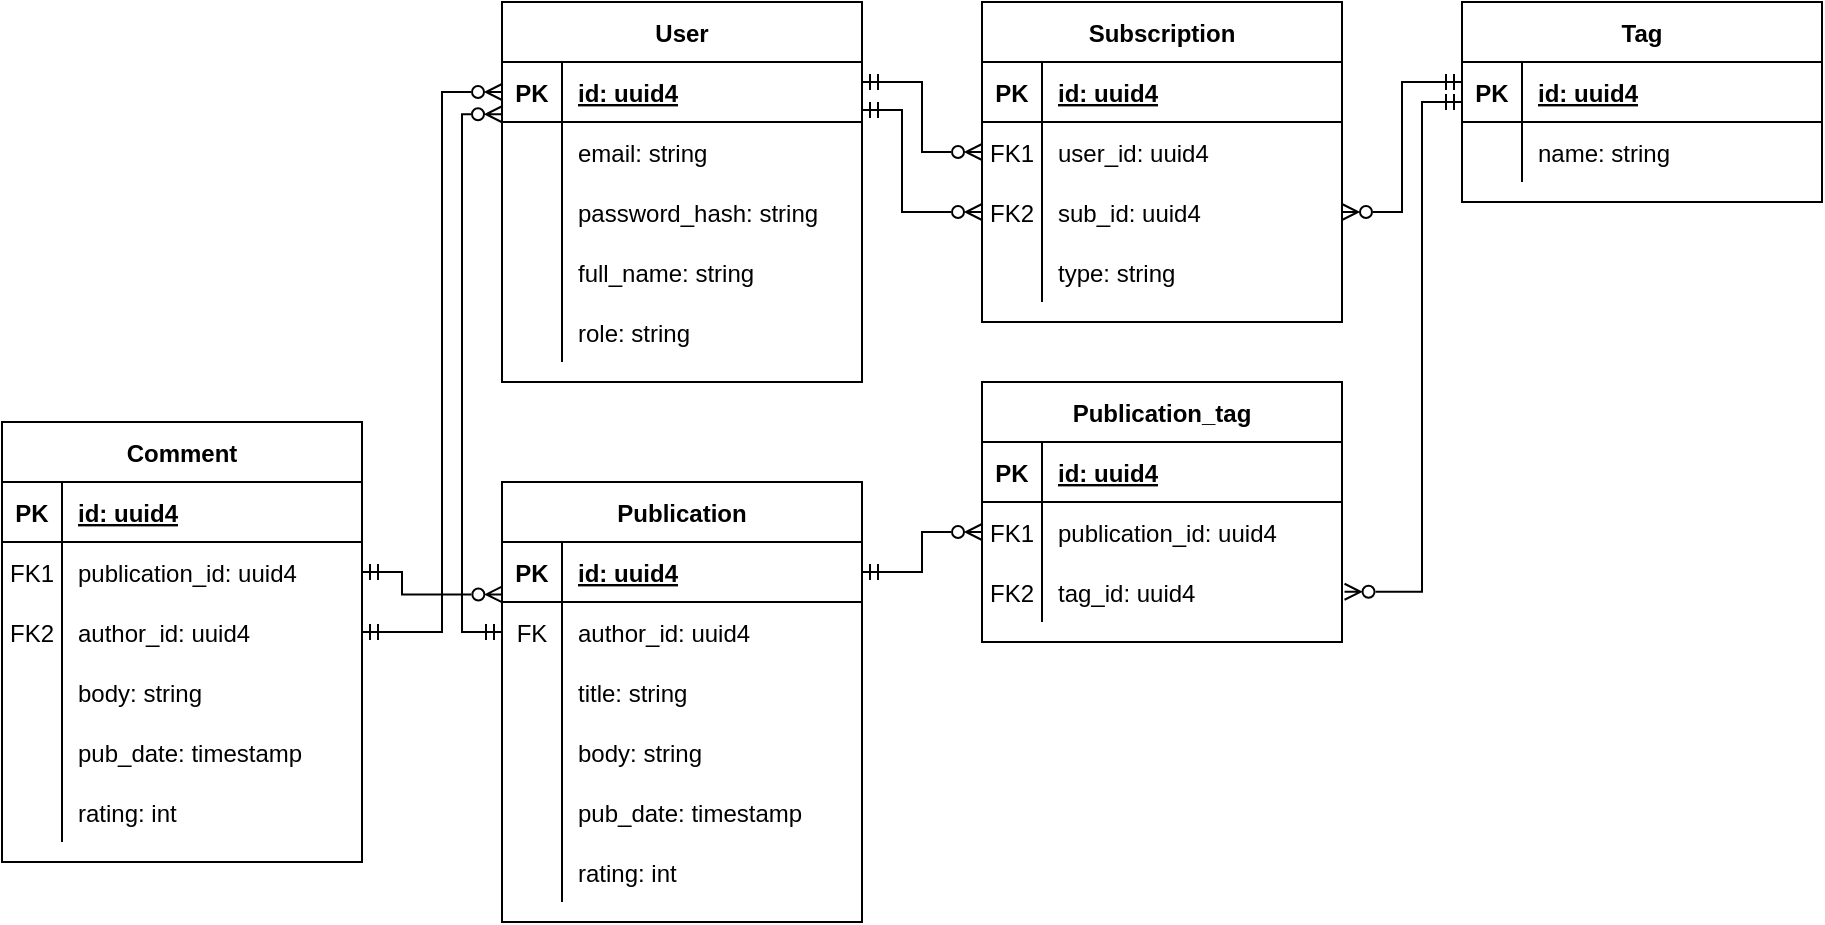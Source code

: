 <mxfile version="20.2.5" type="device"><diagram id="fDXxWEnWPUsoqGG5qeYh" name="Page-1"><mxGraphModel dx="2249" dy="744" grid="1" gridSize="10" guides="1" tooltips="1" connect="1" arrows="1" fold="1" page="1" pageScale="1" pageWidth="827" pageHeight="1169" math="0" shadow="0"><root><mxCell id="0"/><mxCell id="1" parent="0"/><mxCell id="Ou1jN38riilMCq9JgMmB-19" value="User" style="shape=table;startSize=30;container=1;collapsible=1;childLayout=tableLayout;fixedRows=1;rowLines=0;fontStyle=1;align=center;resizeLast=1;" parent="1" vertex="1"><mxGeometry x="160" y="400" width="180" height="190" as="geometry"/></mxCell><mxCell id="Ou1jN38riilMCq9JgMmB-20" value="" style="shape=tableRow;horizontal=0;startSize=0;swimlaneHead=0;swimlaneBody=0;fillColor=none;collapsible=0;dropTarget=0;points=[[0,0.5],[1,0.5]];portConstraint=eastwest;top=0;left=0;right=0;bottom=1;" parent="Ou1jN38riilMCq9JgMmB-19" vertex="1"><mxGeometry y="30" width="180" height="30" as="geometry"/></mxCell><mxCell id="Ou1jN38riilMCq9JgMmB-21" value="PK" style="shape=partialRectangle;connectable=0;fillColor=none;top=0;left=0;bottom=0;right=0;fontStyle=1;overflow=hidden;" parent="Ou1jN38riilMCq9JgMmB-20" vertex="1"><mxGeometry width="30" height="30" as="geometry"><mxRectangle width="30" height="30" as="alternateBounds"/></mxGeometry></mxCell><mxCell id="Ou1jN38riilMCq9JgMmB-22" value="id: uuid4" style="shape=partialRectangle;connectable=0;fillColor=none;top=0;left=0;bottom=0;right=0;align=left;spacingLeft=6;fontStyle=5;overflow=hidden;" parent="Ou1jN38riilMCq9JgMmB-20" vertex="1"><mxGeometry x="30" width="150" height="30" as="geometry"><mxRectangle width="150" height="30" as="alternateBounds"/></mxGeometry></mxCell><mxCell id="Ou1jN38riilMCq9JgMmB-23" value="" style="shape=tableRow;horizontal=0;startSize=0;swimlaneHead=0;swimlaneBody=0;fillColor=none;collapsible=0;dropTarget=0;points=[[0,0.5],[1,0.5]];portConstraint=eastwest;top=0;left=0;right=0;bottom=0;" parent="Ou1jN38riilMCq9JgMmB-19" vertex="1"><mxGeometry y="60" width="180" height="30" as="geometry"/></mxCell><mxCell id="Ou1jN38riilMCq9JgMmB-24" value="" style="shape=partialRectangle;connectable=0;fillColor=none;top=0;left=0;bottom=0;right=0;editable=1;overflow=hidden;" parent="Ou1jN38riilMCq9JgMmB-23" vertex="1"><mxGeometry width="30" height="30" as="geometry"><mxRectangle width="30" height="30" as="alternateBounds"/></mxGeometry></mxCell><mxCell id="Ou1jN38riilMCq9JgMmB-25" value="email: string" style="shape=partialRectangle;connectable=0;fillColor=none;top=0;left=0;bottom=0;right=0;align=left;spacingLeft=6;overflow=hidden;" parent="Ou1jN38riilMCq9JgMmB-23" vertex="1"><mxGeometry x="30" width="150" height="30" as="geometry"><mxRectangle width="150" height="30" as="alternateBounds"/></mxGeometry></mxCell><mxCell id="Ou1jN38riilMCq9JgMmB-26" value="" style="shape=tableRow;horizontal=0;startSize=0;swimlaneHead=0;swimlaneBody=0;fillColor=none;collapsible=0;dropTarget=0;points=[[0,0.5],[1,0.5]];portConstraint=eastwest;top=0;left=0;right=0;bottom=0;" parent="Ou1jN38riilMCq9JgMmB-19" vertex="1"><mxGeometry y="90" width="180" height="30" as="geometry"/></mxCell><mxCell id="Ou1jN38riilMCq9JgMmB-27" value="" style="shape=partialRectangle;connectable=0;fillColor=none;top=0;left=0;bottom=0;right=0;editable=1;overflow=hidden;" parent="Ou1jN38riilMCq9JgMmB-26" vertex="1"><mxGeometry width="30" height="30" as="geometry"><mxRectangle width="30" height="30" as="alternateBounds"/></mxGeometry></mxCell><mxCell id="Ou1jN38riilMCq9JgMmB-28" value="password_hash: string" style="shape=partialRectangle;connectable=0;fillColor=none;top=0;left=0;bottom=0;right=0;align=left;spacingLeft=6;overflow=hidden;" parent="Ou1jN38riilMCq9JgMmB-26" vertex="1"><mxGeometry x="30" width="150" height="30" as="geometry"><mxRectangle width="150" height="30" as="alternateBounds"/></mxGeometry></mxCell><mxCell id="Ou1jN38riilMCq9JgMmB-29" value="" style="shape=tableRow;horizontal=0;startSize=0;swimlaneHead=0;swimlaneBody=0;fillColor=none;collapsible=0;dropTarget=0;points=[[0,0.5],[1,0.5]];portConstraint=eastwest;top=0;left=0;right=0;bottom=0;" parent="Ou1jN38riilMCq9JgMmB-19" vertex="1"><mxGeometry y="120" width="180" height="30" as="geometry"/></mxCell><mxCell id="Ou1jN38riilMCq9JgMmB-30" value="" style="shape=partialRectangle;connectable=0;fillColor=none;top=0;left=0;bottom=0;right=0;editable=1;overflow=hidden;" parent="Ou1jN38riilMCq9JgMmB-29" vertex="1"><mxGeometry width="30" height="30" as="geometry"><mxRectangle width="30" height="30" as="alternateBounds"/></mxGeometry></mxCell><mxCell id="Ou1jN38riilMCq9JgMmB-31" value="full_name: string" style="shape=partialRectangle;connectable=0;fillColor=none;top=0;left=0;bottom=0;right=0;align=left;spacingLeft=6;overflow=hidden;" parent="Ou1jN38riilMCq9JgMmB-29" vertex="1"><mxGeometry x="30" width="150" height="30" as="geometry"><mxRectangle width="150" height="30" as="alternateBounds"/></mxGeometry></mxCell><mxCell id="Ou1jN38riilMCq9JgMmB-32" style="shape=tableRow;horizontal=0;startSize=0;swimlaneHead=0;swimlaneBody=0;fillColor=none;collapsible=0;dropTarget=0;points=[[0,0.5],[1,0.5]];portConstraint=eastwest;top=0;left=0;right=0;bottom=0;" parent="Ou1jN38riilMCq9JgMmB-19" vertex="1"><mxGeometry y="150" width="180" height="30" as="geometry"/></mxCell><mxCell id="Ou1jN38riilMCq9JgMmB-33" style="shape=partialRectangle;connectable=0;fillColor=none;top=0;left=0;bottom=0;right=0;editable=1;overflow=hidden;" parent="Ou1jN38riilMCq9JgMmB-32" vertex="1"><mxGeometry width="30" height="30" as="geometry"><mxRectangle width="30" height="30" as="alternateBounds"/></mxGeometry></mxCell><mxCell id="Ou1jN38riilMCq9JgMmB-34" value="role: string" style="shape=partialRectangle;connectable=0;fillColor=none;top=0;left=0;bottom=0;right=0;align=left;spacingLeft=6;overflow=hidden;" parent="Ou1jN38riilMCq9JgMmB-32" vertex="1"><mxGeometry x="30" width="150" height="30" as="geometry"><mxRectangle width="150" height="30" as="alternateBounds"/></mxGeometry></mxCell><mxCell id="Ou1jN38riilMCq9JgMmB-35" value="Tag" style="shape=table;startSize=30;container=1;collapsible=1;childLayout=tableLayout;fixedRows=1;rowLines=0;fontStyle=1;align=center;resizeLast=1;" parent="1" vertex="1"><mxGeometry x="640" y="400" width="180" height="100" as="geometry"/></mxCell><mxCell id="Ou1jN38riilMCq9JgMmB-36" value="" style="shape=tableRow;horizontal=0;startSize=0;swimlaneHead=0;swimlaneBody=0;fillColor=none;collapsible=0;dropTarget=0;points=[[0,0.5],[1,0.5]];portConstraint=eastwest;top=0;left=0;right=0;bottom=1;" parent="Ou1jN38riilMCq9JgMmB-35" vertex="1"><mxGeometry y="30" width="180" height="30" as="geometry"/></mxCell><mxCell id="Ou1jN38riilMCq9JgMmB-37" value="PK" style="shape=partialRectangle;connectable=0;fillColor=none;top=0;left=0;bottom=0;right=0;fontStyle=1;overflow=hidden;" parent="Ou1jN38riilMCq9JgMmB-36" vertex="1"><mxGeometry width="30" height="30" as="geometry"><mxRectangle width="30" height="30" as="alternateBounds"/></mxGeometry></mxCell><mxCell id="Ou1jN38riilMCq9JgMmB-38" value="id: uuid4" style="shape=partialRectangle;connectable=0;fillColor=none;top=0;left=0;bottom=0;right=0;align=left;spacingLeft=6;fontStyle=5;overflow=hidden;" parent="Ou1jN38riilMCq9JgMmB-36" vertex="1"><mxGeometry x="30" width="150" height="30" as="geometry"><mxRectangle width="150" height="30" as="alternateBounds"/></mxGeometry></mxCell><mxCell id="Ou1jN38riilMCq9JgMmB-39" value="" style="shape=tableRow;horizontal=0;startSize=0;swimlaneHead=0;swimlaneBody=0;fillColor=none;collapsible=0;dropTarget=0;points=[[0,0.5],[1,0.5]];portConstraint=eastwest;top=0;left=0;right=0;bottom=0;" parent="Ou1jN38riilMCq9JgMmB-35" vertex="1"><mxGeometry y="60" width="180" height="30" as="geometry"/></mxCell><mxCell id="Ou1jN38riilMCq9JgMmB-40" value="" style="shape=partialRectangle;connectable=0;fillColor=none;top=0;left=0;bottom=0;right=0;editable=1;overflow=hidden;" parent="Ou1jN38riilMCq9JgMmB-39" vertex="1"><mxGeometry width="30" height="30" as="geometry"><mxRectangle width="30" height="30" as="alternateBounds"/></mxGeometry></mxCell><mxCell id="Ou1jN38riilMCq9JgMmB-41" value="name: string" style="shape=partialRectangle;connectable=0;fillColor=none;top=0;left=0;bottom=0;right=0;align=left;spacingLeft=6;overflow=hidden;" parent="Ou1jN38riilMCq9JgMmB-39" vertex="1"><mxGeometry x="30" width="150" height="30" as="geometry"><mxRectangle width="150" height="30" as="alternateBounds"/></mxGeometry></mxCell><mxCell id="Ou1jN38riilMCq9JgMmB-51" value="Publication" style="shape=table;startSize=30;container=1;collapsible=1;childLayout=tableLayout;fixedRows=1;rowLines=0;fontStyle=1;align=center;resizeLast=1;" parent="1" vertex="1"><mxGeometry x="160" y="640" width="180" height="220" as="geometry"/></mxCell><mxCell id="Ou1jN38riilMCq9JgMmB-52" value="" style="shape=tableRow;horizontal=0;startSize=0;swimlaneHead=0;swimlaneBody=0;fillColor=none;collapsible=0;dropTarget=0;points=[[0,0.5],[1,0.5]];portConstraint=eastwest;top=0;left=0;right=0;bottom=1;" parent="Ou1jN38riilMCq9JgMmB-51" vertex="1"><mxGeometry y="30" width="180" height="30" as="geometry"/></mxCell><mxCell id="Ou1jN38riilMCq9JgMmB-53" value="PK" style="shape=partialRectangle;connectable=0;fillColor=none;top=0;left=0;bottom=0;right=0;fontStyle=1;overflow=hidden;" parent="Ou1jN38riilMCq9JgMmB-52" vertex="1"><mxGeometry width="30" height="30" as="geometry"><mxRectangle width="30" height="30" as="alternateBounds"/></mxGeometry></mxCell><mxCell id="Ou1jN38riilMCq9JgMmB-54" value="id: uuid4" style="shape=partialRectangle;connectable=0;fillColor=none;top=0;left=0;bottom=0;right=0;align=left;spacingLeft=6;fontStyle=5;overflow=hidden;" parent="Ou1jN38riilMCq9JgMmB-52" vertex="1"><mxGeometry x="30" width="150" height="30" as="geometry"><mxRectangle width="150" height="30" as="alternateBounds"/></mxGeometry></mxCell><mxCell id="Ou1jN38riilMCq9JgMmB-55" value="" style="shape=tableRow;horizontal=0;startSize=0;swimlaneHead=0;swimlaneBody=0;fillColor=none;collapsible=0;dropTarget=0;points=[[0,0.5],[1,0.5]];portConstraint=eastwest;top=0;left=0;right=0;bottom=0;" parent="Ou1jN38riilMCq9JgMmB-51" vertex="1"><mxGeometry y="60" width="180" height="30" as="geometry"/></mxCell><mxCell id="Ou1jN38riilMCq9JgMmB-56" value="FK" style="shape=partialRectangle;connectable=0;fillColor=none;top=0;left=0;bottom=0;right=0;editable=1;overflow=hidden;" parent="Ou1jN38riilMCq9JgMmB-55" vertex="1"><mxGeometry width="30" height="30" as="geometry"><mxRectangle width="30" height="30" as="alternateBounds"/></mxGeometry></mxCell><mxCell id="Ou1jN38riilMCq9JgMmB-57" value="author_id: uuid4" style="shape=partialRectangle;connectable=0;fillColor=none;top=0;left=0;bottom=0;right=0;align=left;spacingLeft=6;overflow=hidden;" parent="Ou1jN38riilMCq9JgMmB-55" vertex="1"><mxGeometry x="30" width="150" height="30" as="geometry"><mxRectangle width="150" height="30" as="alternateBounds"/></mxGeometry></mxCell><mxCell id="Ou1jN38riilMCq9JgMmB-58" value="" style="shape=tableRow;horizontal=0;startSize=0;swimlaneHead=0;swimlaneBody=0;fillColor=none;collapsible=0;dropTarget=0;points=[[0,0.5],[1,0.5]];portConstraint=eastwest;top=0;left=0;right=0;bottom=0;" parent="Ou1jN38riilMCq9JgMmB-51" vertex="1"><mxGeometry y="90" width="180" height="30" as="geometry"/></mxCell><mxCell id="Ou1jN38riilMCq9JgMmB-59" value="" style="shape=partialRectangle;connectable=0;fillColor=none;top=0;left=0;bottom=0;right=0;editable=1;overflow=hidden;" parent="Ou1jN38riilMCq9JgMmB-58" vertex="1"><mxGeometry width="30" height="30" as="geometry"><mxRectangle width="30" height="30" as="alternateBounds"/></mxGeometry></mxCell><mxCell id="Ou1jN38riilMCq9JgMmB-60" value="title: string" style="shape=partialRectangle;connectable=0;fillColor=none;top=0;left=0;bottom=0;right=0;align=left;spacingLeft=6;overflow=hidden;" parent="Ou1jN38riilMCq9JgMmB-58" vertex="1"><mxGeometry x="30" width="150" height="30" as="geometry"><mxRectangle width="150" height="30" as="alternateBounds"/></mxGeometry></mxCell><mxCell id="Ou1jN38riilMCq9JgMmB-61" value="" style="shape=tableRow;horizontal=0;startSize=0;swimlaneHead=0;swimlaneBody=0;fillColor=none;collapsible=0;dropTarget=0;points=[[0,0.5],[1,0.5]];portConstraint=eastwest;top=0;left=0;right=0;bottom=0;" parent="Ou1jN38riilMCq9JgMmB-51" vertex="1"><mxGeometry y="120" width="180" height="30" as="geometry"/></mxCell><mxCell id="Ou1jN38riilMCq9JgMmB-62" value="" style="shape=partialRectangle;connectable=0;fillColor=none;top=0;left=0;bottom=0;right=0;editable=1;overflow=hidden;" parent="Ou1jN38riilMCq9JgMmB-61" vertex="1"><mxGeometry width="30" height="30" as="geometry"><mxRectangle width="30" height="30" as="alternateBounds"/></mxGeometry></mxCell><mxCell id="Ou1jN38riilMCq9JgMmB-63" value="body: string" style="shape=partialRectangle;connectable=0;fillColor=none;top=0;left=0;bottom=0;right=0;align=left;spacingLeft=6;overflow=hidden;" parent="Ou1jN38riilMCq9JgMmB-61" vertex="1"><mxGeometry x="30" width="150" height="30" as="geometry"><mxRectangle width="150" height="30" as="alternateBounds"/></mxGeometry></mxCell><mxCell id="Ou1jN38riilMCq9JgMmB-77" style="shape=tableRow;horizontal=0;startSize=0;swimlaneHead=0;swimlaneBody=0;fillColor=none;collapsible=0;dropTarget=0;points=[[0,0.5],[1,0.5]];portConstraint=eastwest;top=0;left=0;right=0;bottom=0;" parent="Ou1jN38riilMCq9JgMmB-51" vertex="1"><mxGeometry y="150" width="180" height="30" as="geometry"/></mxCell><mxCell id="Ou1jN38riilMCq9JgMmB-78" style="shape=partialRectangle;connectable=0;fillColor=none;top=0;left=0;bottom=0;right=0;editable=1;overflow=hidden;" parent="Ou1jN38riilMCq9JgMmB-77" vertex="1"><mxGeometry width="30" height="30" as="geometry"><mxRectangle width="30" height="30" as="alternateBounds"/></mxGeometry></mxCell><mxCell id="Ou1jN38riilMCq9JgMmB-79" value="pub_date: timestamp" style="shape=partialRectangle;connectable=0;fillColor=none;top=0;left=0;bottom=0;right=0;align=left;spacingLeft=6;overflow=hidden;" parent="Ou1jN38riilMCq9JgMmB-77" vertex="1"><mxGeometry x="30" width="150" height="30" as="geometry"><mxRectangle width="150" height="30" as="alternateBounds"/></mxGeometry></mxCell><mxCell id="Ou1jN38riilMCq9JgMmB-64" style="shape=tableRow;horizontal=0;startSize=0;swimlaneHead=0;swimlaneBody=0;fillColor=none;collapsible=0;dropTarget=0;points=[[0,0.5],[1,0.5]];portConstraint=eastwest;top=0;left=0;right=0;bottom=0;" parent="Ou1jN38riilMCq9JgMmB-51" vertex="1"><mxGeometry y="180" width="180" height="30" as="geometry"/></mxCell><mxCell id="Ou1jN38riilMCq9JgMmB-65" style="shape=partialRectangle;connectable=0;fillColor=none;top=0;left=0;bottom=0;right=0;editable=1;overflow=hidden;" parent="Ou1jN38riilMCq9JgMmB-64" vertex="1"><mxGeometry width="30" height="30" as="geometry"><mxRectangle width="30" height="30" as="alternateBounds"/></mxGeometry></mxCell><mxCell id="Ou1jN38riilMCq9JgMmB-66" value="rating: int" style="shape=partialRectangle;connectable=0;fillColor=none;top=0;left=0;bottom=0;right=0;align=left;spacingLeft=6;overflow=hidden;" parent="Ou1jN38riilMCq9JgMmB-64" vertex="1"><mxGeometry x="30" width="150" height="30" as="geometry"><mxRectangle width="150" height="30" as="alternateBounds"/></mxGeometry></mxCell><mxCell id="Ou1jN38riilMCq9JgMmB-67" value="Publication_tag" style="shape=table;startSize=30;container=1;collapsible=1;childLayout=tableLayout;fixedRows=1;rowLines=0;fontStyle=1;align=center;resizeLast=1;" parent="1" vertex="1"><mxGeometry x="400" y="590" width="180" height="130" as="geometry"/></mxCell><mxCell id="Ou1jN38riilMCq9JgMmB-68" value="" style="shape=tableRow;horizontal=0;startSize=0;swimlaneHead=0;swimlaneBody=0;fillColor=none;collapsible=0;dropTarget=0;points=[[0,0.5],[1,0.5]];portConstraint=eastwest;top=0;left=0;right=0;bottom=1;" parent="Ou1jN38riilMCq9JgMmB-67" vertex="1"><mxGeometry y="30" width="180" height="30" as="geometry"/></mxCell><mxCell id="Ou1jN38riilMCq9JgMmB-69" value="PK" style="shape=partialRectangle;connectable=0;fillColor=none;top=0;left=0;bottom=0;right=0;fontStyle=1;overflow=hidden;" parent="Ou1jN38riilMCq9JgMmB-68" vertex="1"><mxGeometry width="30" height="30" as="geometry"><mxRectangle width="30" height="30" as="alternateBounds"/></mxGeometry></mxCell><mxCell id="Ou1jN38riilMCq9JgMmB-70" value="id: uuid4" style="shape=partialRectangle;connectable=0;fillColor=none;top=0;left=0;bottom=0;right=0;align=left;spacingLeft=6;fontStyle=5;overflow=hidden;" parent="Ou1jN38riilMCq9JgMmB-68" vertex="1"><mxGeometry x="30" width="150" height="30" as="geometry"><mxRectangle width="150" height="30" as="alternateBounds"/></mxGeometry></mxCell><mxCell id="Ou1jN38riilMCq9JgMmB-71" value="" style="shape=tableRow;horizontal=0;startSize=0;swimlaneHead=0;swimlaneBody=0;fillColor=none;collapsible=0;dropTarget=0;points=[[0,0.5],[1,0.5]];portConstraint=eastwest;top=0;left=0;right=0;bottom=0;" parent="Ou1jN38riilMCq9JgMmB-67" vertex="1"><mxGeometry y="60" width="180" height="30" as="geometry"/></mxCell><mxCell id="Ou1jN38riilMCq9JgMmB-72" value="FK1" style="shape=partialRectangle;connectable=0;fillColor=none;top=0;left=0;bottom=0;right=0;editable=1;overflow=hidden;" parent="Ou1jN38riilMCq9JgMmB-71" vertex="1"><mxGeometry width="30" height="30" as="geometry"><mxRectangle width="30" height="30" as="alternateBounds"/></mxGeometry></mxCell><mxCell id="Ou1jN38riilMCq9JgMmB-73" value="publication_id: uuid4" style="shape=partialRectangle;connectable=0;fillColor=none;top=0;left=0;bottom=0;right=0;align=left;spacingLeft=6;overflow=hidden;" parent="Ou1jN38riilMCq9JgMmB-71" vertex="1"><mxGeometry x="30" width="150" height="30" as="geometry"><mxRectangle width="150" height="30" as="alternateBounds"/></mxGeometry></mxCell><mxCell id="Ou1jN38riilMCq9JgMmB-74" style="shape=tableRow;horizontal=0;startSize=0;swimlaneHead=0;swimlaneBody=0;fillColor=none;collapsible=0;dropTarget=0;points=[[0,0.5],[1,0.5]];portConstraint=eastwest;top=0;left=0;right=0;bottom=0;" parent="Ou1jN38riilMCq9JgMmB-67" vertex="1"><mxGeometry y="90" width="180" height="30" as="geometry"/></mxCell><mxCell id="Ou1jN38riilMCq9JgMmB-75" value="FK2" style="shape=partialRectangle;connectable=0;fillColor=none;top=0;left=0;bottom=0;right=0;editable=1;overflow=hidden;" parent="Ou1jN38riilMCq9JgMmB-74" vertex="1"><mxGeometry width="30" height="30" as="geometry"><mxRectangle width="30" height="30" as="alternateBounds"/></mxGeometry></mxCell><mxCell id="Ou1jN38riilMCq9JgMmB-76" value="tag_id: uuid4" style="shape=partialRectangle;connectable=0;fillColor=none;top=0;left=0;bottom=0;right=0;align=left;spacingLeft=6;overflow=hidden;" parent="Ou1jN38riilMCq9JgMmB-74" vertex="1"><mxGeometry x="30" width="150" height="30" as="geometry"><mxRectangle width="150" height="30" as="alternateBounds"/></mxGeometry></mxCell><mxCell id="Ou1jN38riilMCq9JgMmB-80" value="Comment" style="shape=table;startSize=30;container=1;collapsible=1;childLayout=tableLayout;fixedRows=1;rowLines=0;fontStyle=1;align=center;resizeLast=1;" parent="1" vertex="1"><mxGeometry x="-90" y="610" width="180" height="220" as="geometry"/></mxCell><mxCell id="Ou1jN38riilMCq9JgMmB-81" value="" style="shape=tableRow;horizontal=0;startSize=0;swimlaneHead=0;swimlaneBody=0;fillColor=none;collapsible=0;dropTarget=0;points=[[0,0.5],[1,0.5]];portConstraint=eastwest;top=0;left=0;right=0;bottom=1;" parent="Ou1jN38riilMCq9JgMmB-80" vertex="1"><mxGeometry y="30" width="180" height="30" as="geometry"/></mxCell><mxCell id="Ou1jN38riilMCq9JgMmB-82" value="PK" style="shape=partialRectangle;connectable=0;fillColor=none;top=0;left=0;bottom=0;right=0;fontStyle=1;overflow=hidden;" parent="Ou1jN38riilMCq9JgMmB-81" vertex="1"><mxGeometry width="30" height="30" as="geometry"><mxRectangle width="30" height="30" as="alternateBounds"/></mxGeometry></mxCell><mxCell id="Ou1jN38riilMCq9JgMmB-83" value="id: uuid4" style="shape=partialRectangle;connectable=0;fillColor=none;top=0;left=0;bottom=0;right=0;align=left;spacingLeft=6;fontStyle=5;overflow=hidden;" parent="Ou1jN38riilMCq9JgMmB-81" vertex="1"><mxGeometry x="30" width="150" height="30" as="geometry"><mxRectangle width="150" height="30" as="alternateBounds"/></mxGeometry></mxCell><mxCell id="Ou1jN38riilMCq9JgMmB-99" style="shape=tableRow;horizontal=0;startSize=0;swimlaneHead=0;swimlaneBody=0;fillColor=none;collapsible=0;dropTarget=0;points=[[0,0.5],[1,0.5]];portConstraint=eastwest;top=0;left=0;right=0;bottom=0;" parent="Ou1jN38riilMCq9JgMmB-80" vertex="1"><mxGeometry y="60" width="180" height="30" as="geometry"/></mxCell><mxCell id="Ou1jN38riilMCq9JgMmB-100" value="FK1" style="shape=partialRectangle;connectable=0;fillColor=none;top=0;left=0;bottom=0;right=0;editable=1;overflow=hidden;" parent="Ou1jN38riilMCq9JgMmB-99" vertex="1"><mxGeometry width="30" height="30" as="geometry"><mxRectangle width="30" height="30" as="alternateBounds"/></mxGeometry></mxCell><mxCell id="Ou1jN38riilMCq9JgMmB-101" value="publication_id: uuid4" style="shape=partialRectangle;connectable=0;fillColor=none;top=0;left=0;bottom=0;right=0;align=left;spacingLeft=6;overflow=hidden;" parent="Ou1jN38riilMCq9JgMmB-99" vertex="1"><mxGeometry x="30" width="150" height="30" as="geometry"><mxRectangle width="150" height="30" as="alternateBounds"/></mxGeometry></mxCell><mxCell id="Ou1jN38riilMCq9JgMmB-84" value="" style="shape=tableRow;horizontal=0;startSize=0;swimlaneHead=0;swimlaneBody=0;fillColor=none;collapsible=0;dropTarget=0;points=[[0,0.5],[1,0.5]];portConstraint=eastwest;top=0;left=0;right=0;bottom=0;" parent="Ou1jN38riilMCq9JgMmB-80" vertex="1"><mxGeometry y="90" width="180" height="30" as="geometry"/></mxCell><mxCell id="Ou1jN38riilMCq9JgMmB-85" value="FK2" style="shape=partialRectangle;connectable=0;fillColor=none;top=0;left=0;bottom=0;right=0;editable=1;overflow=hidden;" parent="Ou1jN38riilMCq9JgMmB-84" vertex="1"><mxGeometry width="30" height="30" as="geometry"><mxRectangle width="30" height="30" as="alternateBounds"/></mxGeometry></mxCell><mxCell id="Ou1jN38riilMCq9JgMmB-86" value="author_id: uuid4" style="shape=partialRectangle;connectable=0;fillColor=none;top=0;left=0;bottom=0;right=0;align=left;spacingLeft=6;overflow=hidden;" parent="Ou1jN38riilMCq9JgMmB-84" vertex="1"><mxGeometry x="30" width="150" height="30" as="geometry"><mxRectangle width="150" height="30" as="alternateBounds"/></mxGeometry></mxCell><mxCell id="Ou1jN38riilMCq9JgMmB-90" value="" style="shape=tableRow;horizontal=0;startSize=0;swimlaneHead=0;swimlaneBody=0;fillColor=none;collapsible=0;dropTarget=0;points=[[0,0.5],[1,0.5]];portConstraint=eastwest;top=0;left=0;right=0;bottom=0;" parent="Ou1jN38riilMCq9JgMmB-80" vertex="1"><mxGeometry y="120" width="180" height="30" as="geometry"/></mxCell><mxCell id="Ou1jN38riilMCq9JgMmB-91" value="" style="shape=partialRectangle;connectable=0;fillColor=none;top=0;left=0;bottom=0;right=0;editable=1;overflow=hidden;" parent="Ou1jN38riilMCq9JgMmB-90" vertex="1"><mxGeometry width="30" height="30" as="geometry"><mxRectangle width="30" height="30" as="alternateBounds"/></mxGeometry></mxCell><mxCell id="Ou1jN38riilMCq9JgMmB-92" value="body: string" style="shape=partialRectangle;connectable=0;fillColor=none;top=0;left=0;bottom=0;right=0;align=left;spacingLeft=6;overflow=hidden;" parent="Ou1jN38riilMCq9JgMmB-90" vertex="1"><mxGeometry x="30" width="150" height="30" as="geometry"><mxRectangle width="150" height="30" as="alternateBounds"/></mxGeometry></mxCell><mxCell id="Ou1jN38riilMCq9JgMmB-93" style="shape=tableRow;horizontal=0;startSize=0;swimlaneHead=0;swimlaneBody=0;fillColor=none;collapsible=0;dropTarget=0;points=[[0,0.5],[1,0.5]];portConstraint=eastwest;top=0;left=0;right=0;bottom=0;" parent="Ou1jN38riilMCq9JgMmB-80" vertex="1"><mxGeometry y="150" width="180" height="30" as="geometry"/></mxCell><mxCell id="Ou1jN38riilMCq9JgMmB-94" style="shape=partialRectangle;connectable=0;fillColor=none;top=0;left=0;bottom=0;right=0;editable=1;overflow=hidden;" parent="Ou1jN38riilMCq9JgMmB-93" vertex="1"><mxGeometry width="30" height="30" as="geometry"><mxRectangle width="30" height="30" as="alternateBounds"/></mxGeometry></mxCell><mxCell id="Ou1jN38riilMCq9JgMmB-95" value="pub_date: timestamp" style="shape=partialRectangle;connectable=0;fillColor=none;top=0;left=0;bottom=0;right=0;align=left;spacingLeft=6;overflow=hidden;" parent="Ou1jN38riilMCq9JgMmB-93" vertex="1"><mxGeometry x="30" width="150" height="30" as="geometry"><mxRectangle width="150" height="30" as="alternateBounds"/></mxGeometry></mxCell><mxCell id="Ou1jN38riilMCq9JgMmB-96" style="shape=tableRow;horizontal=0;startSize=0;swimlaneHead=0;swimlaneBody=0;fillColor=none;collapsible=0;dropTarget=0;points=[[0,0.5],[1,0.5]];portConstraint=eastwest;top=0;left=0;right=0;bottom=0;" parent="Ou1jN38riilMCq9JgMmB-80" vertex="1"><mxGeometry y="180" width="180" height="30" as="geometry"/></mxCell><mxCell id="Ou1jN38riilMCq9JgMmB-97" style="shape=partialRectangle;connectable=0;fillColor=none;top=0;left=0;bottom=0;right=0;editable=1;overflow=hidden;" parent="Ou1jN38riilMCq9JgMmB-96" vertex="1"><mxGeometry width="30" height="30" as="geometry"><mxRectangle width="30" height="30" as="alternateBounds"/></mxGeometry></mxCell><mxCell id="Ou1jN38riilMCq9JgMmB-98" value="rating: int" style="shape=partialRectangle;connectable=0;fillColor=none;top=0;left=0;bottom=0;right=0;align=left;spacingLeft=6;overflow=hidden;" parent="Ou1jN38riilMCq9JgMmB-96" vertex="1"><mxGeometry x="30" width="150" height="30" as="geometry"><mxRectangle width="150" height="30" as="alternateBounds"/></mxGeometry></mxCell><mxCell id="Ou1jN38riilMCq9JgMmB-102" value="Subscription" style="shape=table;startSize=30;container=1;collapsible=1;childLayout=tableLayout;fixedRows=1;rowLines=0;fontStyle=1;align=center;resizeLast=1;" parent="1" vertex="1"><mxGeometry x="400" y="400" width="180" height="160" as="geometry"/></mxCell><mxCell id="Ou1jN38riilMCq9JgMmB-103" value="" style="shape=tableRow;horizontal=0;startSize=0;swimlaneHead=0;swimlaneBody=0;fillColor=none;collapsible=0;dropTarget=0;points=[[0,0.5],[1,0.5]];portConstraint=eastwest;top=0;left=0;right=0;bottom=1;" parent="Ou1jN38riilMCq9JgMmB-102" vertex="1"><mxGeometry y="30" width="180" height="30" as="geometry"/></mxCell><mxCell id="Ou1jN38riilMCq9JgMmB-104" value="PK" style="shape=partialRectangle;connectable=0;fillColor=none;top=0;left=0;bottom=0;right=0;fontStyle=1;overflow=hidden;" parent="Ou1jN38riilMCq9JgMmB-103" vertex="1"><mxGeometry width="30" height="30" as="geometry"><mxRectangle width="30" height="30" as="alternateBounds"/></mxGeometry></mxCell><mxCell id="Ou1jN38riilMCq9JgMmB-105" value="id: uuid4" style="shape=partialRectangle;connectable=0;fillColor=none;top=0;left=0;bottom=0;right=0;align=left;spacingLeft=6;fontStyle=5;overflow=hidden;" parent="Ou1jN38riilMCq9JgMmB-103" vertex="1"><mxGeometry x="30" width="150" height="30" as="geometry"><mxRectangle width="150" height="30" as="alternateBounds"/></mxGeometry></mxCell><mxCell id="Ou1jN38riilMCq9JgMmB-106" value="" style="shape=tableRow;horizontal=0;startSize=0;swimlaneHead=0;swimlaneBody=0;fillColor=none;collapsible=0;dropTarget=0;points=[[0,0.5],[1,0.5]];portConstraint=eastwest;top=0;left=0;right=0;bottom=0;" parent="Ou1jN38riilMCq9JgMmB-102" vertex="1"><mxGeometry y="60" width="180" height="30" as="geometry"/></mxCell><mxCell id="Ou1jN38riilMCq9JgMmB-107" value="FK1" style="shape=partialRectangle;connectable=0;fillColor=none;top=0;left=0;bottom=0;right=0;editable=1;overflow=hidden;" parent="Ou1jN38riilMCq9JgMmB-106" vertex="1"><mxGeometry width="30" height="30" as="geometry"><mxRectangle width="30" height="30" as="alternateBounds"/></mxGeometry></mxCell><mxCell id="Ou1jN38riilMCq9JgMmB-108" value="user_id: uuid4" style="shape=partialRectangle;connectable=0;fillColor=none;top=0;left=0;bottom=0;right=0;align=left;spacingLeft=6;overflow=hidden;" parent="Ou1jN38riilMCq9JgMmB-106" vertex="1"><mxGeometry x="30" width="150" height="30" as="geometry"><mxRectangle width="150" height="30" as="alternateBounds"/></mxGeometry></mxCell><mxCell id="Ou1jN38riilMCq9JgMmB-109" value="" style="shape=tableRow;horizontal=0;startSize=0;swimlaneHead=0;swimlaneBody=0;fillColor=none;collapsible=0;dropTarget=0;points=[[0,0.5],[1,0.5]];portConstraint=eastwest;top=0;left=0;right=0;bottom=0;" parent="Ou1jN38riilMCq9JgMmB-102" vertex="1"><mxGeometry y="90" width="180" height="30" as="geometry"/></mxCell><mxCell id="Ou1jN38riilMCq9JgMmB-110" value="FK2" style="shape=partialRectangle;connectable=0;fillColor=none;top=0;left=0;bottom=0;right=0;editable=1;overflow=hidden;" parent="Ou1jN38riilMCq9JgMmB-109" vertex="1"><mxGeometry width="30" height="30" as="geometry"><mxRectangle width="30" height="30" as="alternateBounds"/></mxGeometry></mxCell><mxCell id="Ou1jN38riilMCq9JgMmB-111" value="sub_id: uuid4" style="shape=partialRectangle;connectable=0;fillColor=none;top=0;left=0;bottom=0;right=0;align=left;spacingLeft=6;overflow=hidden;" parent="Ou1jN38riilMCq9JgMmB-109" vertex="1"><mxGeometry x="30" width="150" height="30" as="geometry"><mxRectangle width="150" height="30" as="alternateBounds"/></mxGeometry></mxCell><mxCell id="Ou1jN38riilMCq9JgMmB-112" value="" style="shape=tableRow;horizontal=0;startSize=0;swimlaneHead=0;swimlaneBody=0;fillColor=none;collapsible=0;dropTarget=0;points=[[0,0.5],[1,0.5]];portConstraint=eastwest;top=0;left=0;right=0;bottom=0;" parent="Ou1jN38riilMCq9JgMmB-102" vertex="1"><mxGeometry y="120" width="180" height="30" as="geometry"/></mxCell><mxCell id="Ou1jN38riilMCq9JgMmB-113" value="" style="shape=partialRectangle;connectable=0;fillColor=none;top=0;left=0;bottom=0;right=0;editable=1;overflow=hidden;" parent="Ou1jN38riilMCq9JgMmB-112" vertex="1"><mxGeometry width="30" height="30" as="geometry"><mxRectangle width="30" height="30" as="alternateBounds"/></mxGeometry></mxCell><mxCell id="Ou1jN38riilMCq9JgMmB-114" value="type: string" style="shape=partialRectangle;connectable=0;fillColor=none;top=0;left=0;bottom=0;right=0;align=left;spacingLeft=6;overflow=hidden;" parent="Ou1jN38riilMCq9JgMmB-112" vertex="1"><mxGeometry x="30" width="150" height="30" as="geometry"><mxRectangle width="150" height="30" as="alternateBounds"/></mxGeometry></mxCell><mxCell id="Ou1jN38riilMCq9JgMmB-134" style="edgeStyle=orthogonalEdgeStyle;rounded=0;orthogonalLoop=1;jettySize=auto;html=1;endArrow=ERmandOne;endFill=0;startArrow=ERzeroToMany;startFill=0;entryX=0;entryY=0.333;entryDx=0;entryDy=0;entryPerimeter=0;" parent="1" source="Ou1jN38riilMCq9JgMmB-109" target="Ou1jN38riilMCq9JgMmB-36" edge="1"><mxGeometry relative="1" as="geometry"/></mxCell><mxCell id="Ou1jN38riilMCq9JgMmB-135" style="edgeStyle=orthogonalEdgeStyle;rounded=0;orthogonalLoop=1;jettySize=auto;html=1;startArrow=ERzeroToMany;startFill=0;endArrow=ERmandOne;endFill=0;entryX=1;entryY=0.8;entryDx=0;entryDy=0;entryPerimeter=0;" parent="1" source="Ou1jN38riilMCq9JgMmB-109" target="Ou1jN38riilMCq9JgMmB-20" edge="1"><mxGeometry relative="1" as="geometry"><Array as="points"><mxPoint x="360" y="505"/><mxPoint x="360" y="454"/></Array></mxGeometry></mxCell><mxCell id="Ou1jN38riilMCq9JgMmB-137" style="edgeStyle=orthogonalEdgeStyle;rounded=0;orthogonalLoop=1;jettySize=auto;html=1;startArrow=ERzeroToMany;startFill=0;endArrow=ERmandOne;endFill=0;" parent="1" source="Ou1jN38riilMCq9JgMmB-106" target="Ou1jN38riilMCq9JgMmB-20" edge="1"><mxGeometry relative="1" as="geometry"><Array as="points"><mxPoint x="370" y="475"/><mxPoint x="370" y="440"/></Array></mxGeometry></mxCell><mxCell id="Ou1jN38riilMCq9JgMmB-138" style="edgeStyle=orthogonalEdgeStyle;rounded=0;orthogonalLoop=1;jettySize=auto;html=1;startArrow=ERzeroToMany;startFill=0;endArrow=ERmandOne;endFill=0;exitX=1.007;exitY=0.496;exitDx=0;exitDy=0;exitPerimeter=0;" parent="1" source="Ou1jN38riilMCq9JgMmB-74" target="Ou1jN38riilMCq9JgMmB-36" edge="1"><mxGeometry relative="1" as="geometry"><Array as="points"><mxPoint x="620" y="695"/><mxPoint x="620" y="450"/></Array></mxGeometry></mxCell><mxCell id="Ou1jN38riilMCq9JgMmB-139" style="edgeStyle=orthogonalEdgeStyle;rounded=0;orthogonalLoop=1;jettySize=auto;html=1;entryX=1;entryY=0.5;entryDx=0;entryDy=0;startArrow=ERzeroToMany;startFill=0;endArrow=ERmandOne;endFill=0;" parent="1" source="Ou1jN38riilMCq9JgMmB-71" target="Ou1jN38riilMCq9JgMmB-52" edge="1"><mxGeometry relative="1" as="geometry"/></mxCell><mxCell id="Ou1jN38riilMCq9JgMmB-145" style="edgeStyle=orthogonalEdgeStyle;rounded=0;orthogonalLoop=1;jettySize=auto;html=1;entryX=0.001;entryY=0.874;entryDx=0;entryDy=0;entryPerimeter=0;startArrow=ERmandOne;startFill=0;endArrow=ERzeroToMany;endFill=0;" parent="1" source="Ou1jN38riilMCq9JgMmB-99" target="Ou1jN38riilMCq9JgMmB-52" edge="1"><mxGeometry relative="1" as="geometry"><Array as="points"><mxPoint x="110" y="685"/><mxPoint x="110" y="696"/></Array></mxGeometry></mxCell><mxCell id="Ou1jN38riilMCq9JgMmB-146" style="edgeStyle=orthogonalEdgeStyle;rounded=0;orthogonalLoop=1;jettySize=auto;html=1;entryX=0;entryY=0.5;entryDx=0;entryDy=0;startArrow=ERmandOne;startFill=0;endArrow=ERzeroToMany;endFill=0;" parent="1" source="Ou1jN38riilMCq9JgMmB-84" target="Ou1jN38riilMCq9JgMmB-20" edge="1"><mxGeometry relative="1" as="geometry"><Array as="points"><mxPoint x="130" y="715"/><mxPoint x="130" y="445"/></Array></mxGeometry></mxCell><mxCell id="Ou1jN38riilMCq9JgMmB-147" style="edgeStyle=orthogonalEdgeStyle;rounded=0;orthogonalLoop=1;jettySize=auto;html=1;entryX=0;entryY=0.871;entryDx=0;entryDy=0;startArrow=ERmandOne;startFill=0;endArrow=ERzeroToMany;endFill=0;entryPerimeter=0;" parent="1" source="Ou1jN38riilMCq9JgMmB-55" target="Ou1jN38riilMCq9JgMmB-20" edge="1"><mxGeometry relative="1" as="geometry"/></mxCell></root></mxGraphModel></diagram></mxfile>